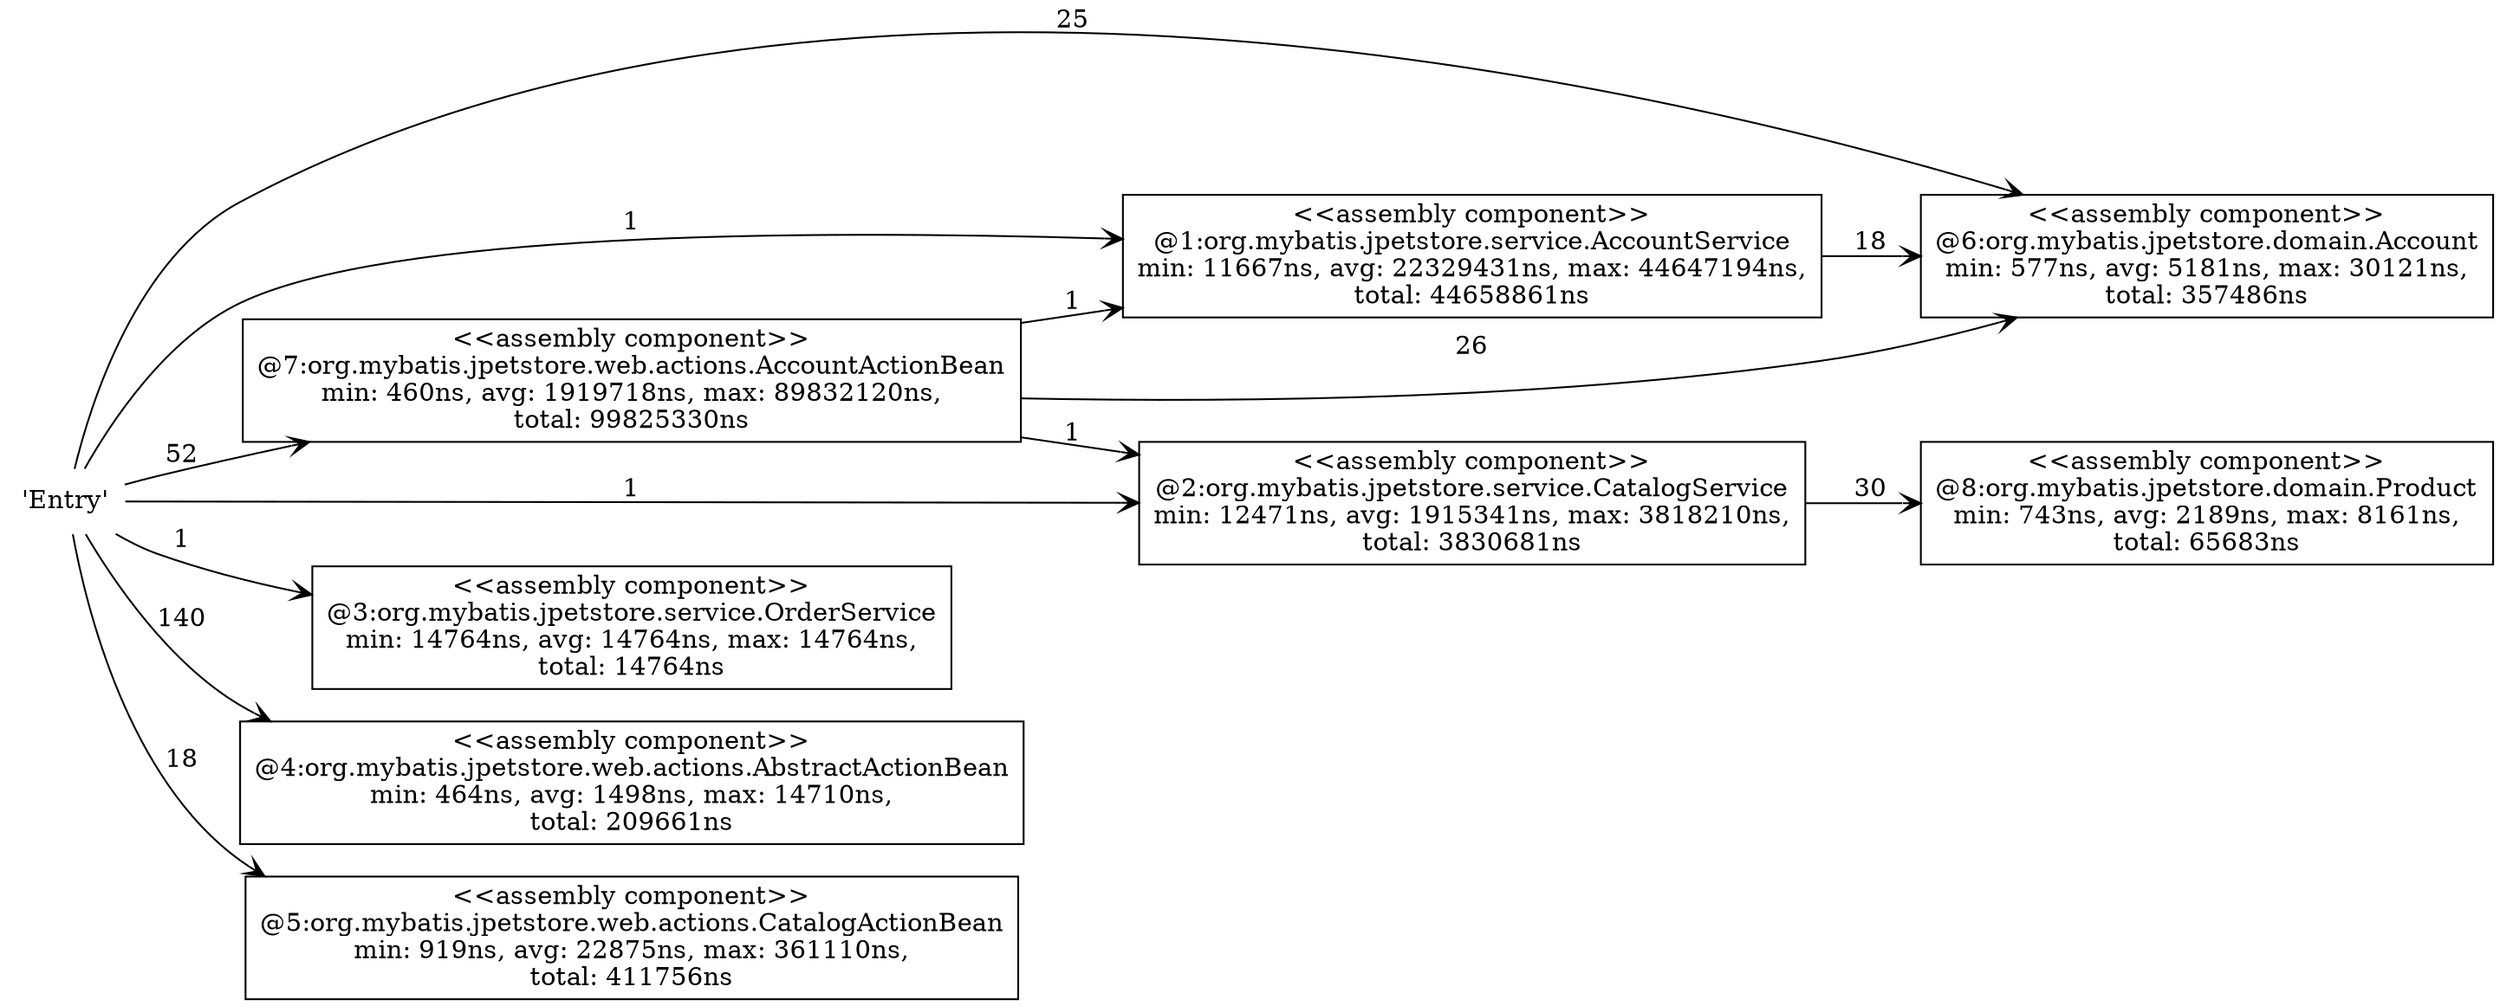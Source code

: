digraph G {
 rankdir=LR;
"depNode_0" [label="'Entry'",shape="none"]

"depNode_1" [label="<<assembly component>>\n@1:org.mybatis.jpetstore.service.AccountService\nmin: 11667ns, avg: 22329431ns, max: 44647194ns,\ntotal: 44658861ns",shape="box",style="filled",color="#000000",fillcolor="white"]

"depNode_2" [label="<<assembly component>>\n@2:org.mybatis.jpetstore.service.CatalogService\nmin: 12471ns, avg: 1915341ns, max: 3818210ns,\ntotal: 3830681ns",shape="box",style="filled",color="#000000",fillcolor="white"]

"depNode_3" [label="<<assembly component>>\n@3:org.mybatis.jpetstore.service.OrderService\nmin: 14764ns, avg: 14764ns, max: 14764ns,\ntotal: 14764ns",shape="box",style="filled",color="#000000",fillcolor="white"]

"depNode_4" [label="<<assembly component>>\n@4:org.mybatis.jpetstore.web.actions.AbstractActionBean\nmin: 464ns, avg: 1498ns, max: 14710ns,\ntotal: 209661ns",shape="box",style="filled",color="#000000",fillcolor="white"]

"depNode_5" [label="<<assembly component>>\n@5:org.mybatis.jpetstore.web.actions.CatalogActionBean\nmin: 919ns, avg: 22875ns, max: 361110ns,\ntotal: 411756ns",shape="box",style="filled",color="#000000",fillcolor="white"]

"depNode_6" [label="<<assembly component>>\n@6:org.mybatis.jpetstore.domain.Account\nmin: 577ns, avg: 5181ns, max: 30121ns,\ntotal: 357486ns",shape="box",style="filled",color="#000000",fillcolor="white"]

"depNode_7" [label="<<assembly component>>\n@7:org.mybatis.jpetstore.web.actions.AccountActionBean\nmin: 460ns, avg: 1919718ns, max: 89832120ns,\ntotal: 99825330ns",shape="box",style="filled",color="#000000",fillcolor="white"]

"depNode_8" [label="<<assembly component>>\n@8:org.mybatis.jpetstore.domain.Product\nmin: 743ns, avg: 2189ns, max: 8161ns,\ntotal: 65683ns",shape="box",style="filled",color="#000000",fillcolor="white"]

depNode_0->depNode_1[label=1, style="solid", arrowhead="open", color="#000000"]
depNode_0->depNode_2[label=1, style="solid", arrowhead="open", color="#000000"]
depNode_0->depNode_3[label=1, style="solid", arrowhead="open", color="#000000"]
depNode_0->depNode_4[label=140, style="solid", arrowhead="open", color="#000000"]
depNode_0->depNode_5[label=18, style="solid", arrowhead="open", color="#000000"]
depNode_0->depNode_6[label=25, style="solid", arrowhead="open", color="#000000"]
depNode_0->depNode_7[label=52, style="solid", arrowhead="open", color="#000000"]
depNode_1->depNode_6[label=18, style="solid", arrowhead="open", color="#000000"]
depNode_2->depNode_8[label=30, style="solid", arrowhead="open", color="#000000"]
depNode_7->depNode_1[label=1, style="solid", arrowhead="open", color="#000000"]
depNode_7->depNode_2[label=1, style="solid", arrowhead="open", color="#000000"]
depNode_7->depNode_6[label=26, style="solid", arrowhead="open", color="#000000"]
}
